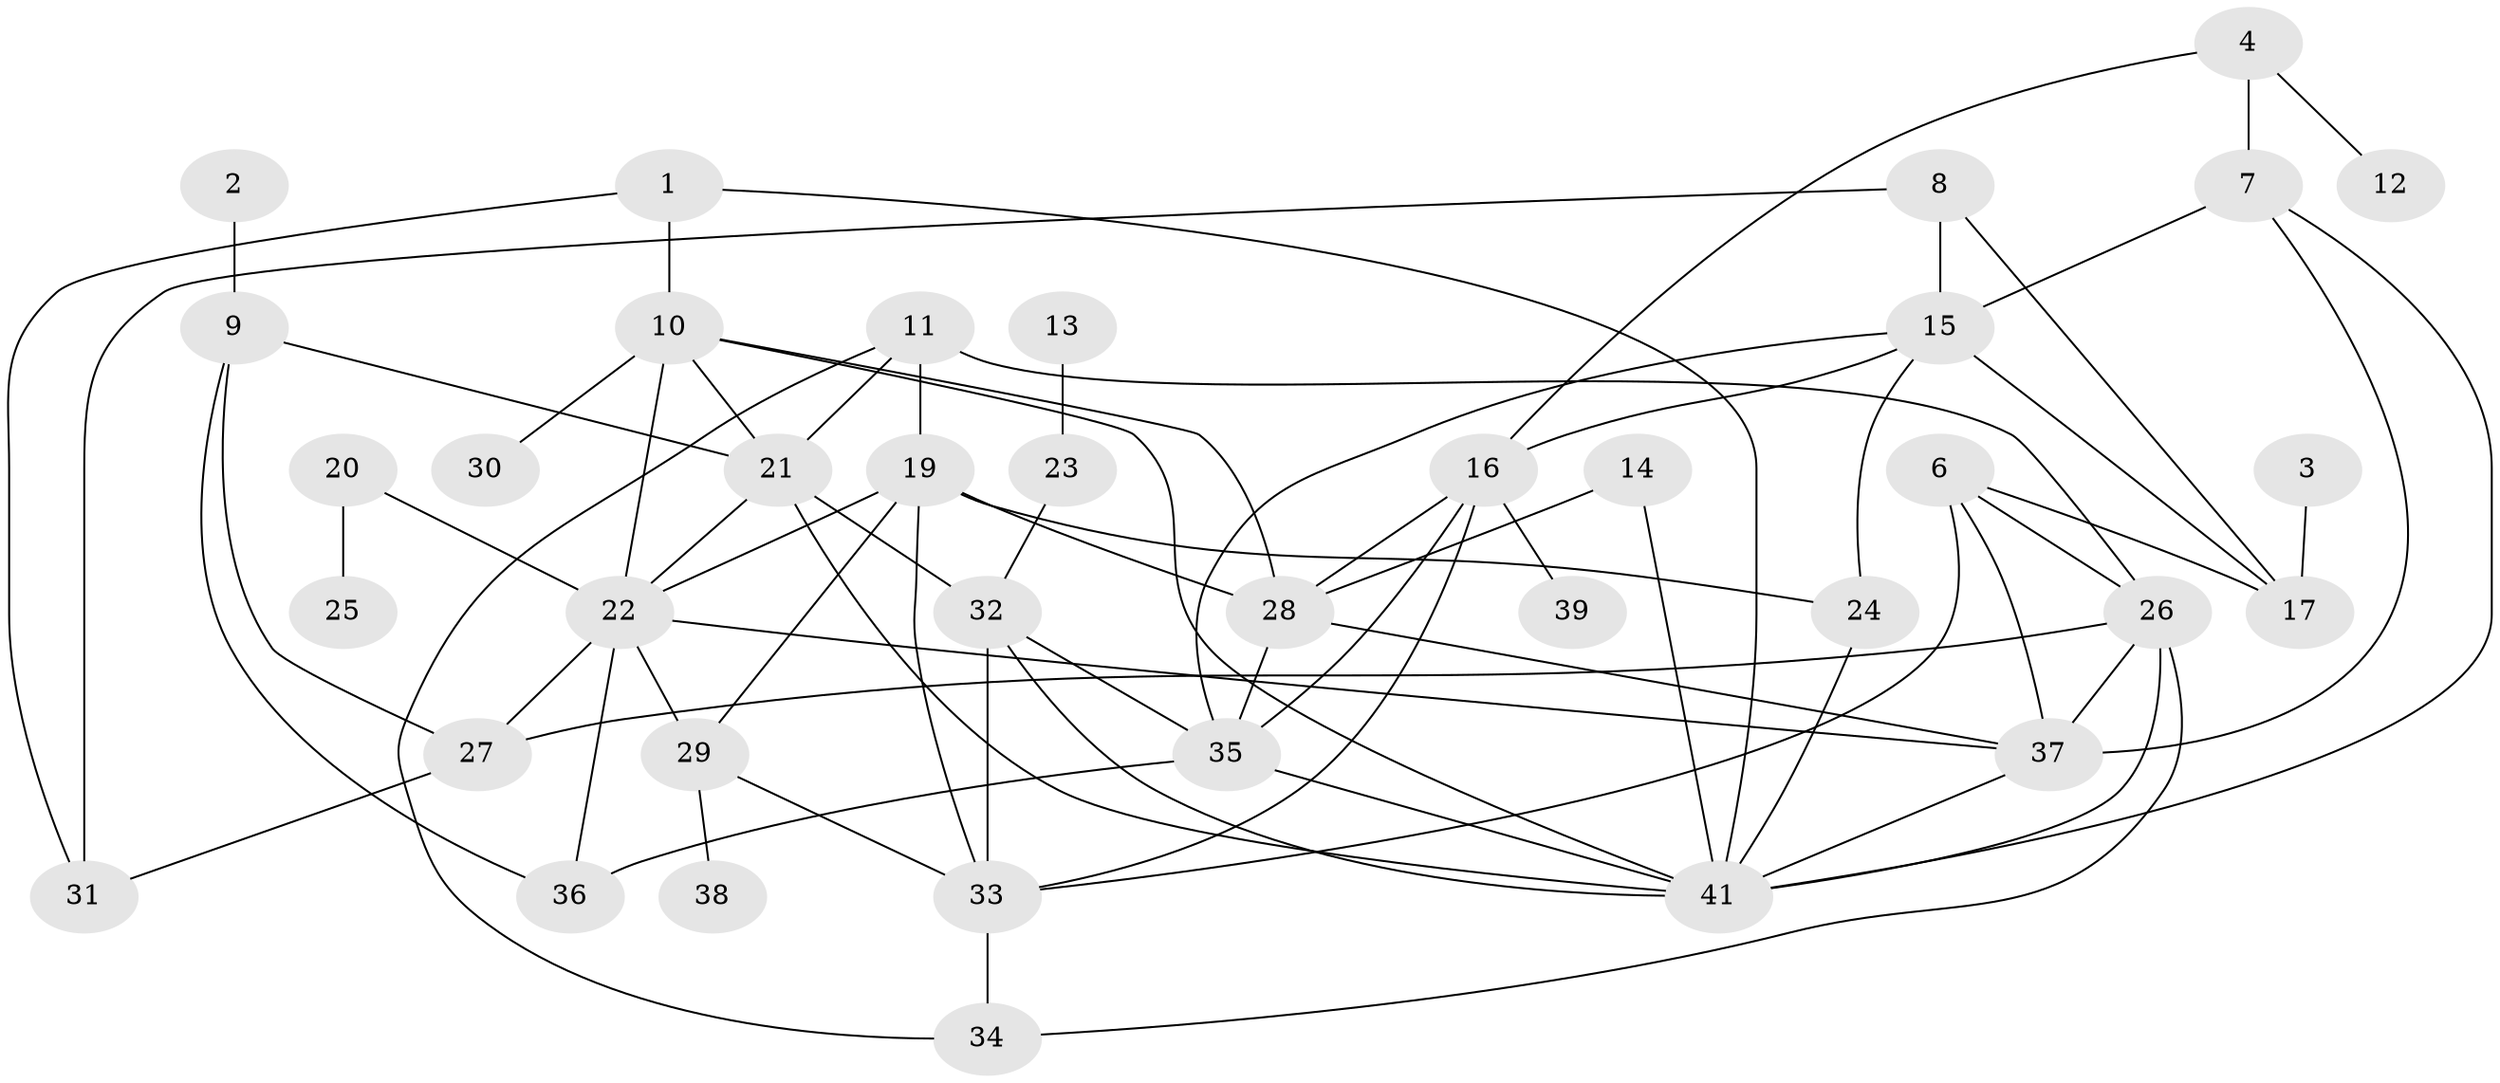 // original degree distribution, {5: 0.04878048780487805, 3: 0.2926829268292683, 1: 0.12195121951219512, 2: 0.1951219512195122, 6: 0.08536585365853659, 4: 0.21951219512195122, 0: 0.036585365853658534}
// Generated by graph-tools (version 1.1) at 2025/00/03/09/25 03:00:51]
// undirected, 38 vertices, 73 edges
graph export_dot {
graph [start="1"]
  node [color=gray90,style=filled];
  1;
  2;
  3;
  4;
  6;
  7;
  8;
  9;
  10;
  11;
  12;
  13;
  14;
  15;
  16;
  17;
  19;
  20;
  21;
  22;
  23;
  24;
  25;
  26;
  27;
  28;
  29;
  30;
  31;
  32;
  33;
  34;
  35;
  36;
  37;
  38;
  39;
  41;
  1 -- 10 [weight=1.0];
  1 -- 31 [weight=1.0];
  1 -- 41 [weight=1.0];
  2 -- 9 [weight=1.0];
  3 -- 17 [weight=1.0];
  4 -- 7 [weight=1.0];
  4 -- 12 [weight=1.0];
  4 -- 16 [weight=1.0];
  6 -- 17 [weight=1.0];
  6 -- 26 [weight=1.0];
  6 -- 33 [weight=1.0];
  6 -- 37 [weight=1.0];
  7 -- 15 [weight=1.0];
  7 -- 37 [weight=1.0];
  7 -- 41 [weight=1.0];
  8 -- 15 [weight=1.0];
  8 -- 17 [weight=1.0];
  8 -- 31 [weight=1.0];
  9 -- 21 [weight=1.0];
  9 -- 27 [weight=1.0];
  9 -- 36 [weight=1.0];
  10 -- 21 [weight=1.0];
  10 -- 22 [weight=3.0];
  10 -- 28 [weight=1.0];
  10 -- 30 [weight=1.0];
  10 -- 41 [weight=1.0];
  11 -- 19 [weight=3.0];
  11 -- 21 [weight=1.0];
  11 -- 26 [weight=1.0];
  11 -- 34 [weight=1.0];
  13 -- 23 [weight=1.0];
  14 -- 28 [weight=1.0];
  14 -- 41 [weight=1.0];
  15 -- 16 [weight=1.0];
  15 -- 17 [weight=1.0];
  15 -- 24 [weight=1.0];
  15 -- 35 [weight=1.0];
  16 -- 28 [weight=1.0];
  16 -- 33 [weight=1.0];
  16 -- 35 [weight=1.0];
  16 -- 39 [weight=1.0];
  19 -- 22 [weight=1.0];
  19 -- 24 [weight=1.0];
  19 -- 28 [weight=1.0];
  19 -- 29 [weight=1.0];
  19 -- 33 [weight=1.0];
  20 -- 22 [weight=2.0];
  20 -- 25 [weight=2.0];
  21 -- 22 [weight=2.0];
  21 -- 32 [weight=1.0];
  21 -- 41 [weight=1.0];
  22 -- 27 [weight=2.0];
  22 -- 29 [weight=1.0];
  22 -- 36 [weight=1.0];
  22 -- 37 [weight=1.0];
  23 -- 32 [weight=1.0];
  24 -- 41 [weight=1.0];
  26 -- 27 [weight=1.0];
  26 -- 34 [weight=1.0];
  26 -- 37 [weight=1.0];
  26 -- 41 [weight=1.0];
  27 -- 31 [weight=1.0];
  28 -- 35 [weight=1.0];
  28 -- 37 [weight=1.0];
  29 -- 33 [weight=1.0];
  29 -- 38 [weight=1.0];
  32 -- 33 [weight=1.0];
  32 -- 35 [weight=1.0];
  32 -- 41 [weight=1.0];
  33 -- 34 [weight=1.0];
  35 -- 36 [weight=1.0];
  35 -- 41 [weight=1.0];
  37 -- 41 [weight=1.0];
}
